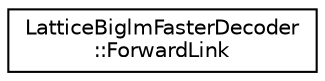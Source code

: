 digraph "Graphical Class Hierarchy"
{
  edge [fontname="Helvetica",fontsize="10",labelfontname="Helvetica",labelfontsize="10"];
  node [fontname="Helvetica",fontsize="10",shape=record];
  rankdir="LR";
  Node0 [label="LatticeBiglmFasterDecoder\l::ForwardLink",height=0.2,width=0.4,color="black", fillcolor="white", style="filled",URL="$structkaldi_1_1LatticeBiglmFasterDecoder_1_1ForwardLink.html"];
}
